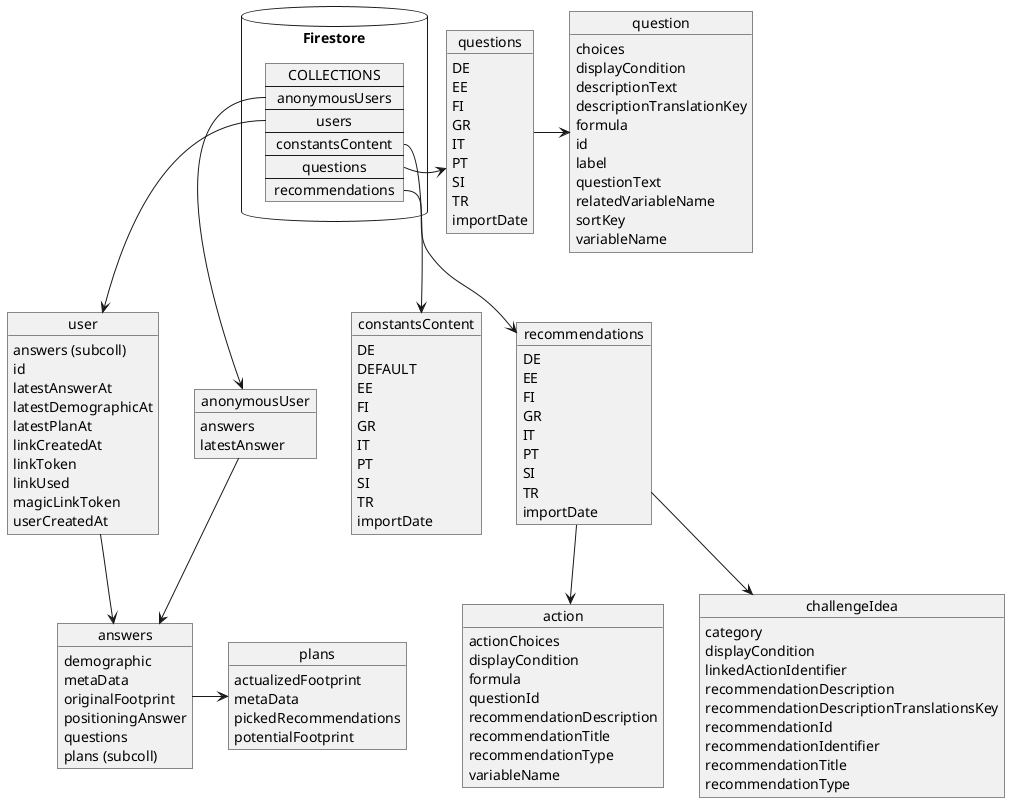 @startuml Database collections

object anonymousUser {
  answers
  latestAnswer
}

object user {
  answers (subcoll)
  id
  latestAnswerAt
  latestDemographicAt
  latestPlanAt
  linkCreatedAt
  linkToken
  linkUsed
  magicLinkToken
  userCreatedAt
}

object answers {
  demographic
  metaData
  originalFootprint
  positioningAnswer
  questions
  plans (subcoll)
}

object plans {
  actualizedFootprint
  metaData
  pickedRecommendations
  potentialFootprint
}

object constantsContent {
  DE
  DEFAULT
  EE
  FI
  GR
  IT
  PT
  SI
  TR
  importDate
}

object questions {
  DE
  EE
  FI
  GR
  IT
  PT
  SI
  TR
  importDate
}

object question {
  choices
  displayCondition
  descriptionText
  descriptionTranslationKey
  formula
  id
  label
  questionText
  relatedVariableName
  sortKey
  variableName
}

object recommendations {
  DE
  EE
  FI
  GR
  IT
  PT
  SI
  TR
  importDate
}

object action {
  actionChoices
  displayCondition
  formula
  questionId
  recommendationDescription
  recommendationTitle
  recommendationType
  variableName
}

object challengeIdea {
  category
  displayCondition
  linkedActionIdentifier
  recommendationDescription
  recommendationDescriptionTranslationsKey
  recommendationId
  recommendationIdentifier
  recommendationTitle
  recommendationType
}

package Firestore <<Database>> {
  map COLLECTIONS {
    anonymousUsers *--> anonymousUser
    users *--> user
    constantsContent *--> constantsContent
    questions *-> questions
    recommendations *--> recommendations
  } 
}

anonymousUser --> answers
user -> answers
answers -> plans
questions -> question
recommendations --> action
recommendations --> challengeIdea


@enduml